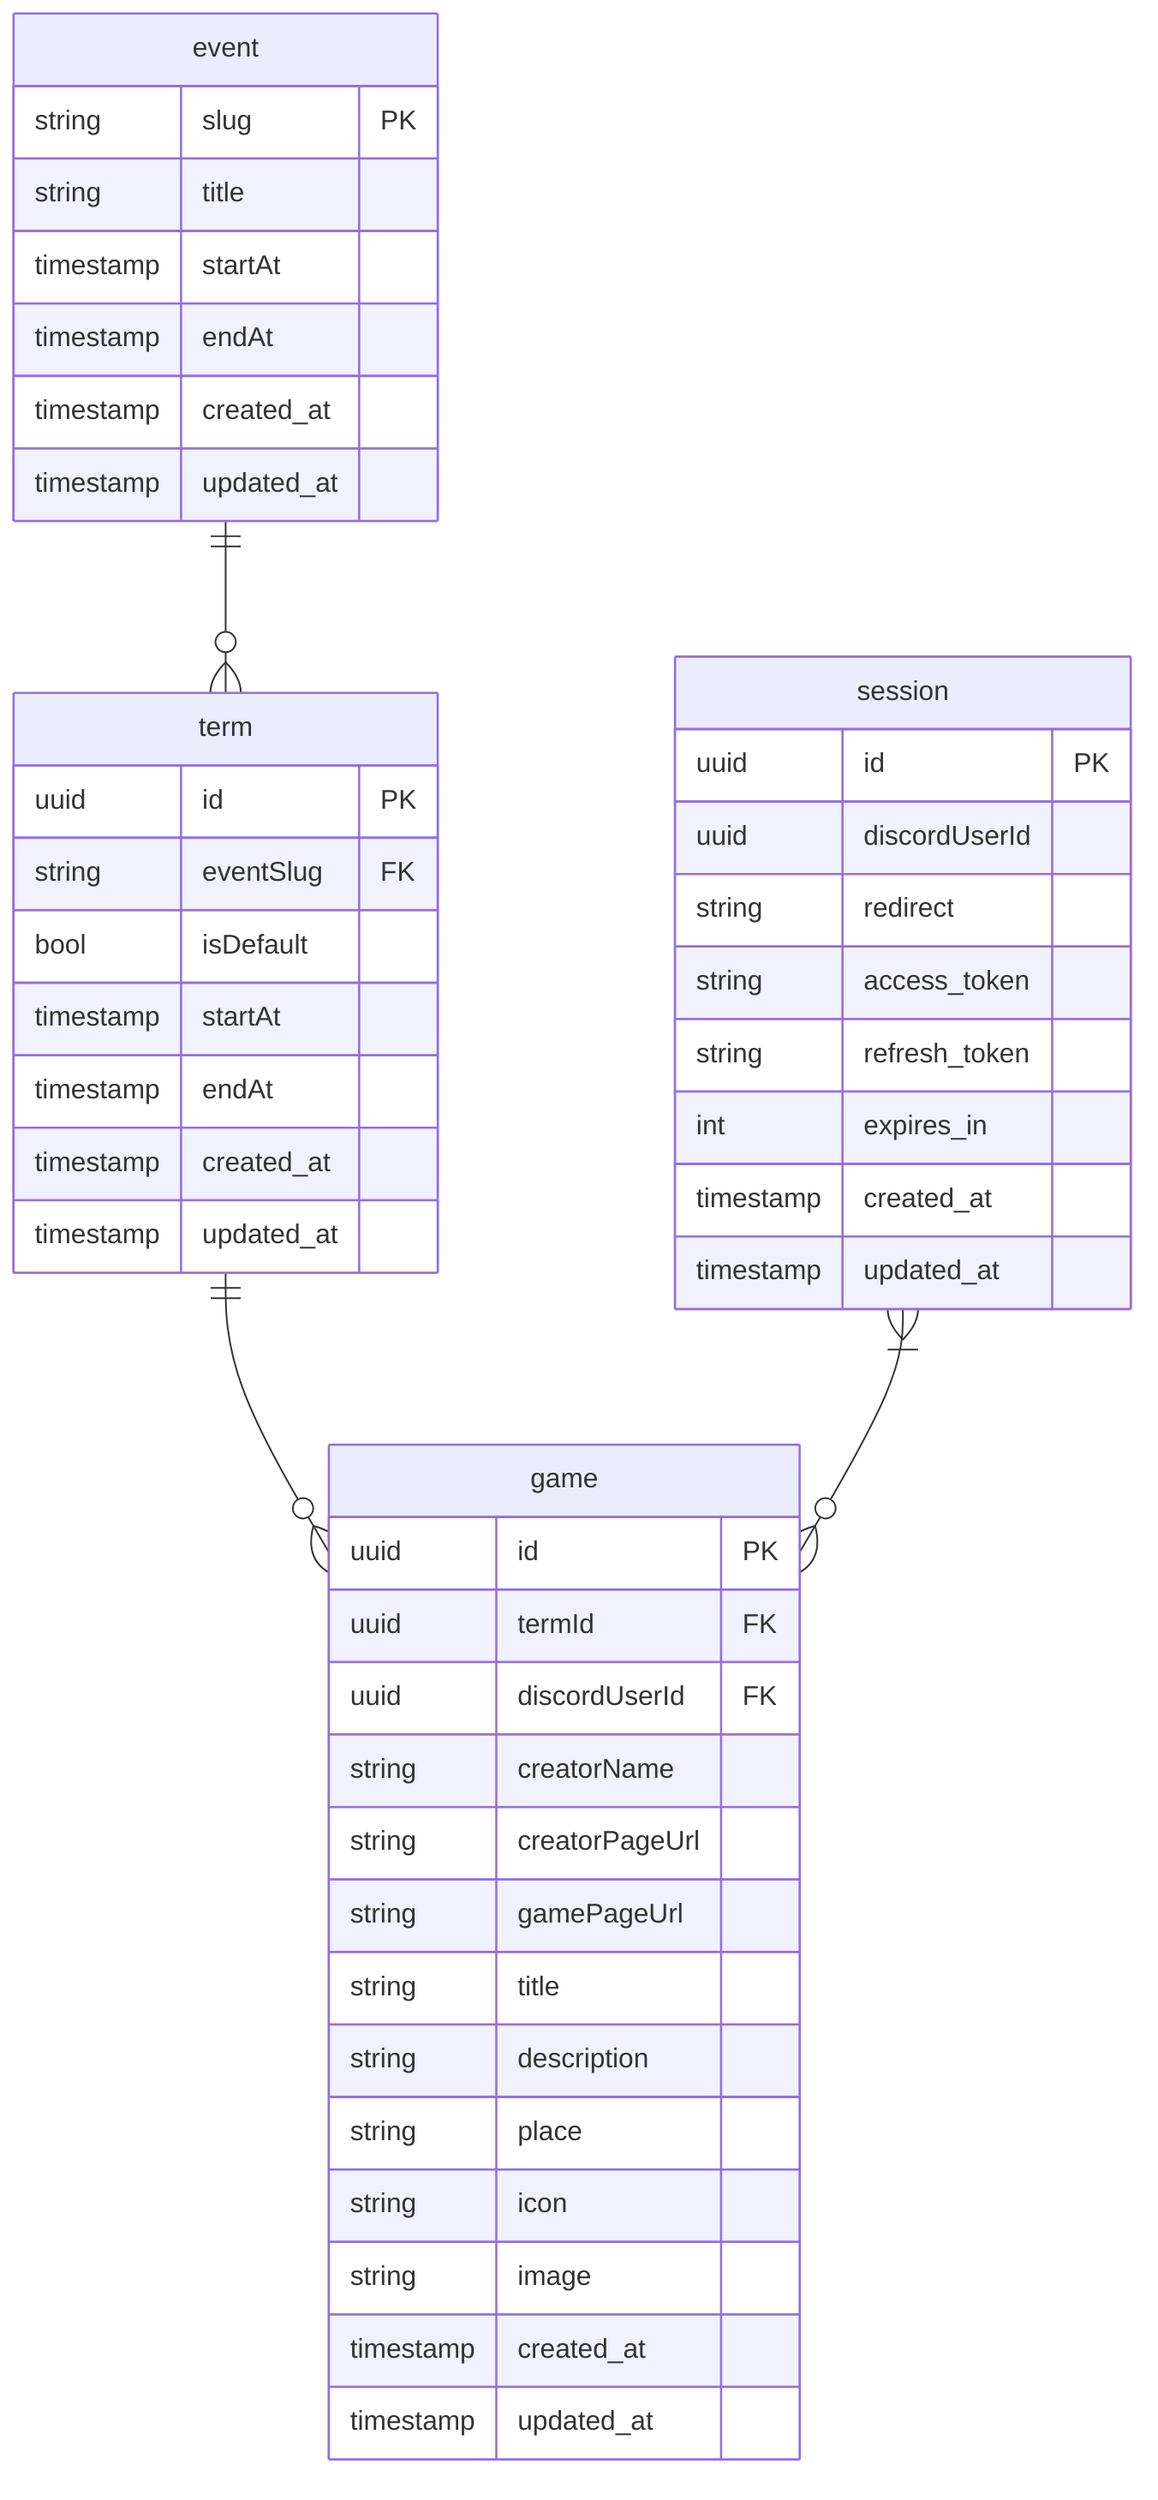 erDiagram
    session {
        uuid id PK
        uuid discordUserId
        string redirect
        string access_token
        string refresh_token
        int expires_in
        timestamp created_at
        timestamp updated_at
    }

    event {
        string slug PK
        string title
        timestamp startAt
        timestamp endAt
        timestamp created_at
        timestamp updated_at
    }

    term {
        uuid id PK
        string eventSlug FK
        bool isDefault
        timestamp startAt
        timestamp endAt
        timestamp created_at
        timestamp updated_at
    }

    game {
        uuid id PK
        uuid termId FK
        uuid discordUserId FK
        string creatorName
        string creatorPageUrl
        string gamePageUrl
        string title
        string description
        string place
        string icon
        string image
        timestamp created_at
        timestamp updated_at
    }

    event ||--o{ term : ""
    term ||--o{ game : ""
    session }|--o{ game : ""